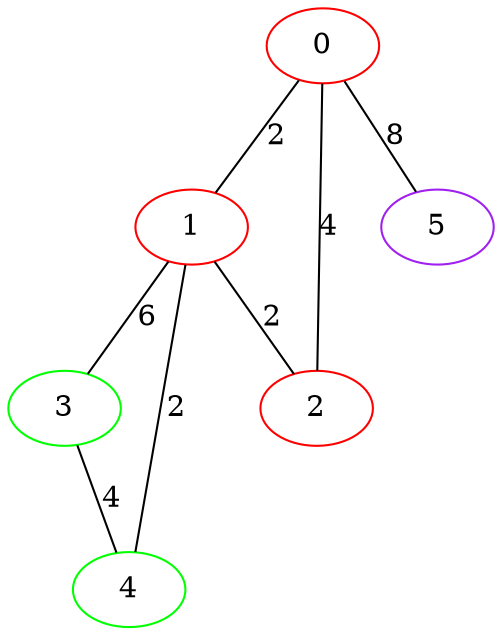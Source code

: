 graph "" {
0 [color=red, weight=1];
1 [color=red, weight=1];
2 [color=red, weight=1];
3 [color=green, weight=2];
4 [color=green, weight=2];
5 [color=purple, weight=4];
0 -- 1  [key=0, label=2];
0 -- 2  [key=0, label=4];
0 -- 5  [key=0, label=8];
1 -- 2  [key=0, label=2];
1 -- 3  [key=0, label=6];
1 -- 4  [key=0, label=2];
3 -- 4  [key=0, label=4];
}
